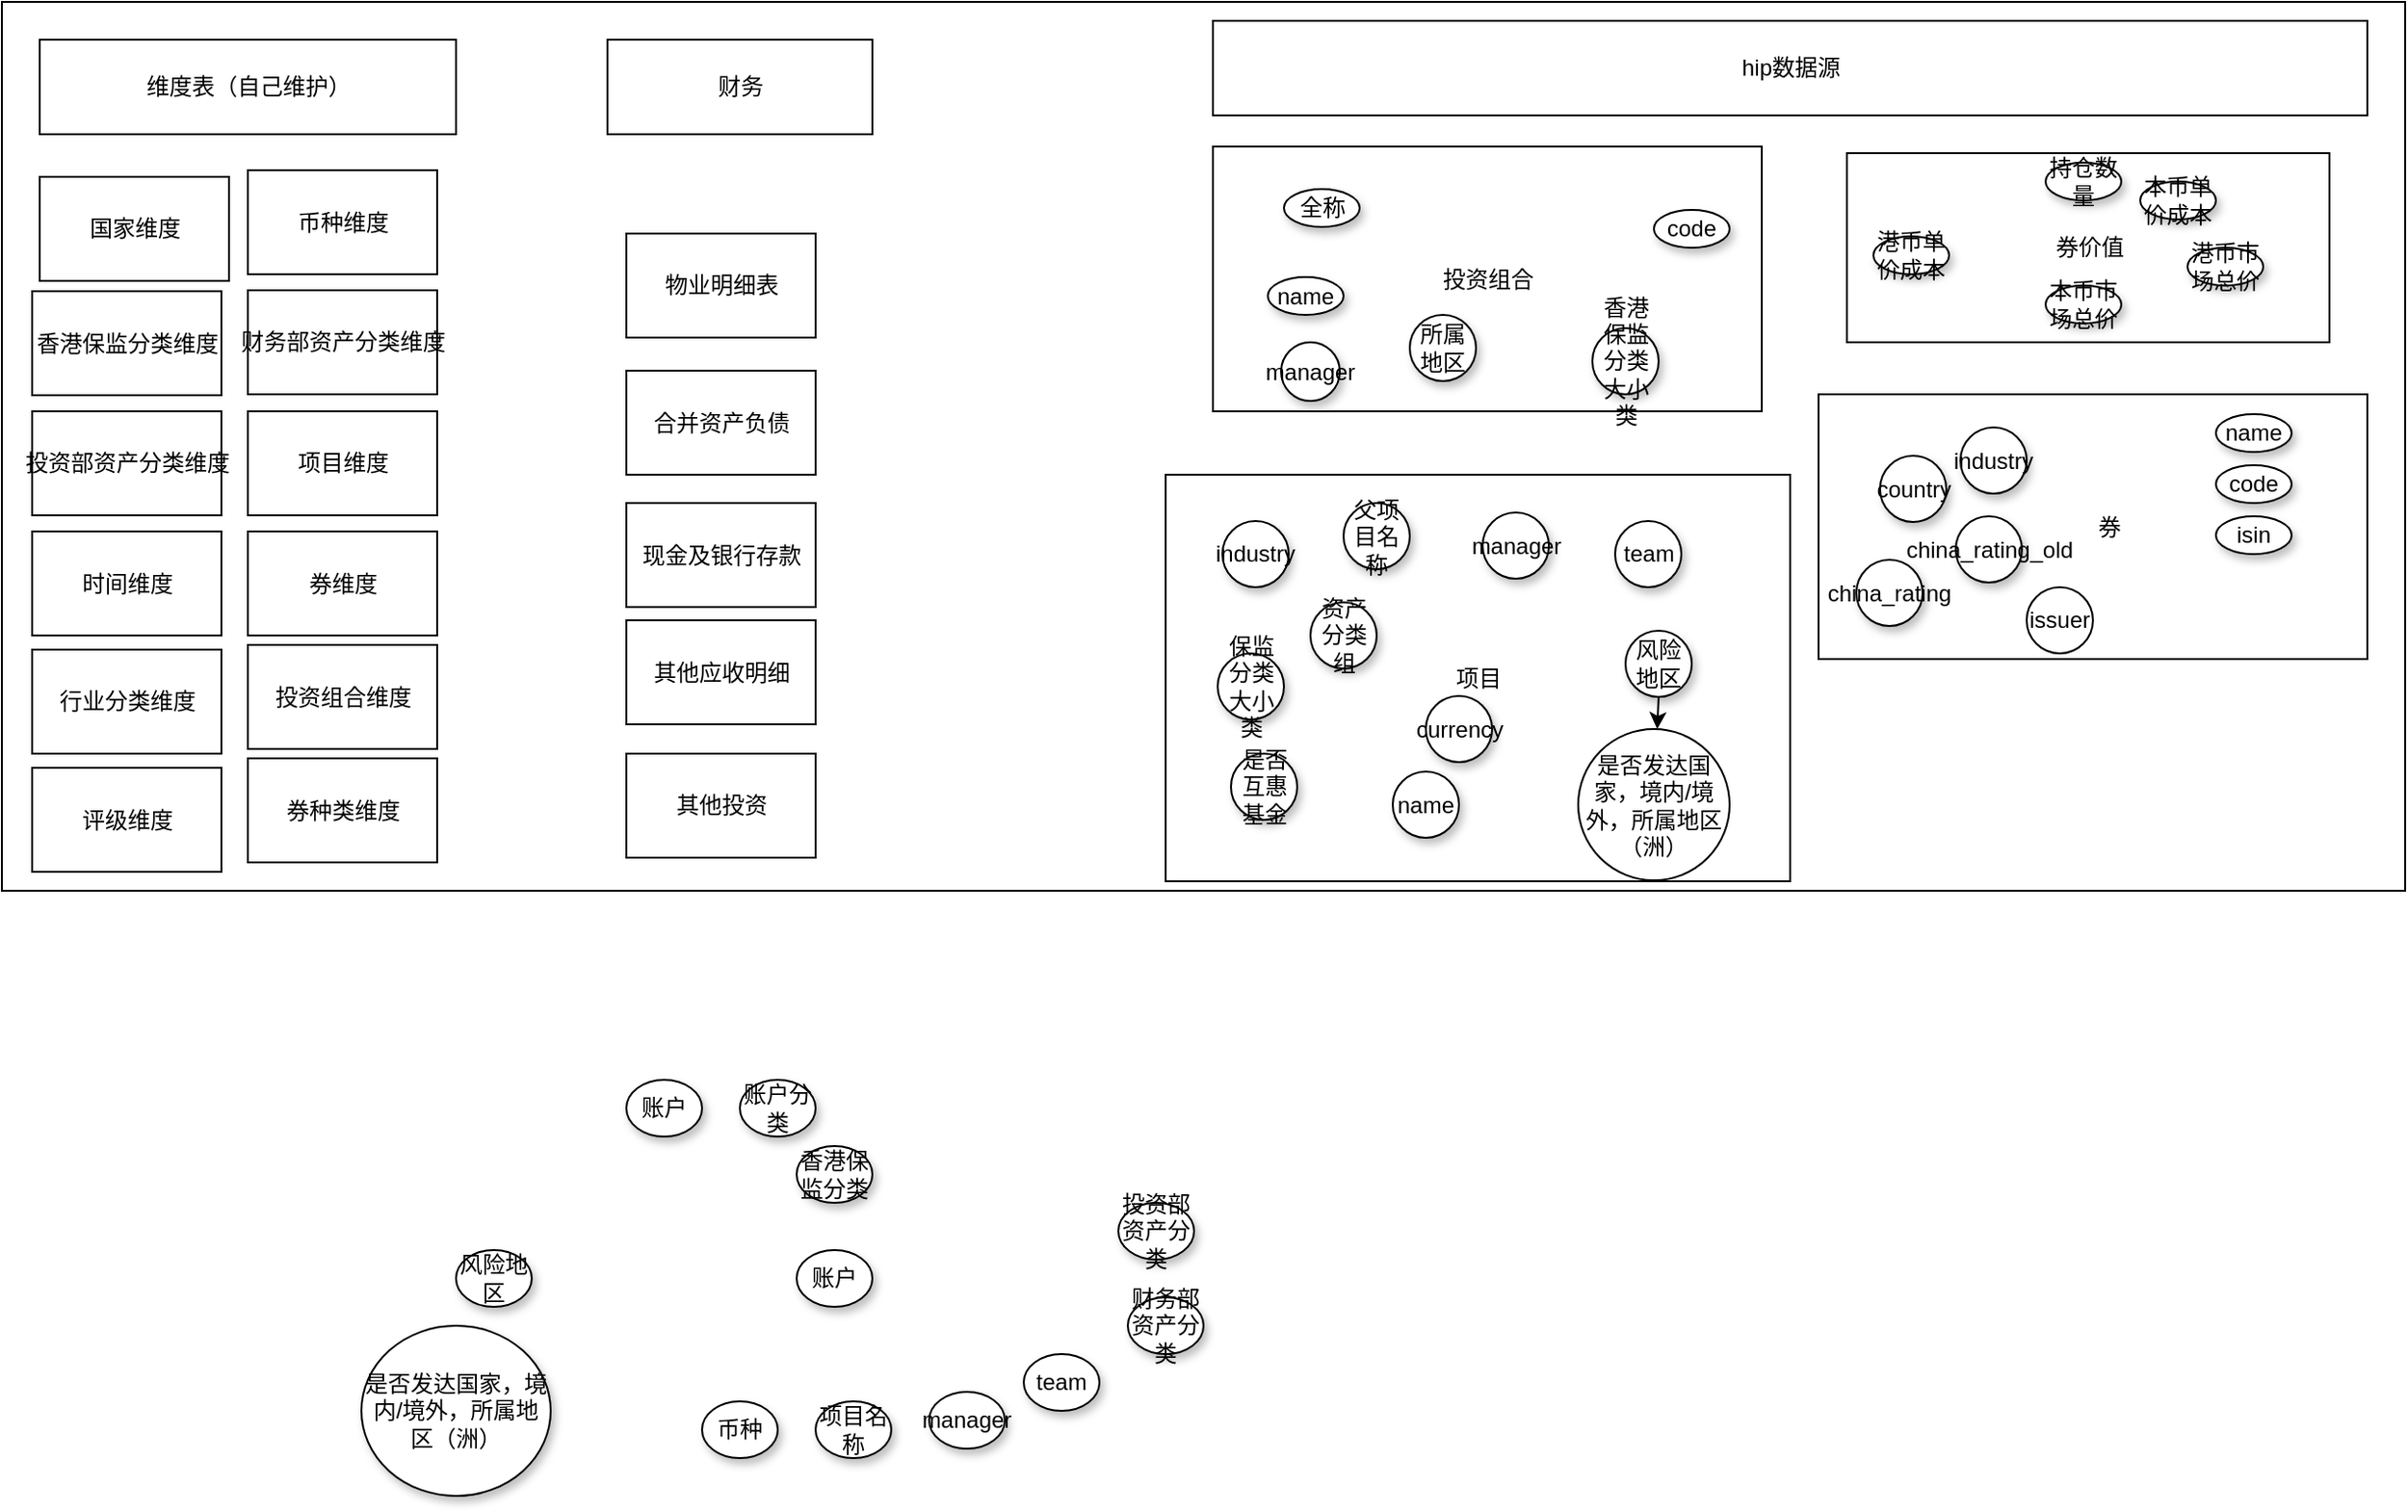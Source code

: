 <mxfile version="10.6.3" type="github"><diagram id="xbWjUPTnFt5_uC-QdXVF" name="Page-1"><mxGraphModel dx="1907" dy="453" grid="1" gridSize="10" guides="1" tooltips="1" connect="1" arrows="1" fold="1" page="1" pageScale="1" pageWidth="827" pageHeight="1169" math="0" shadow="0"><root><mxCell id="0"/><mxCell id="1" parent="0"/><mxCell id="71RStw11E8ycrkwCEadl-18" value="" style="rounded=0;whiteSpace=wrap;html=1;" parent="1" vertex="1"><mxGeometry x="-480" y="20" width="1270" height="470" as="geometry"/></mxCell><mxCell id="71RStw11E8ycrkwCEadl-99" value="券价值" style="html=1;" parent="1" vertex="1"><mxGeometry x="495" y="100" width="255" height="100" as="geometry"/></mxCell><mxCell id="71RStw11E8ycrkwCEadl-94" value="投资组合" style="html=1;" parent="1" vertex="1"><mxGeometry x="160" y="96.5" width="290" height="140" as="geometry"/></mxCell><mxCell id="71RStw11E8ycrkwCEadl-93" value="项目" style="html=1;" parent="1" vertex="1"><mxGeometry x="135" y="270" width="330" height="215" as="geometry"/></mxCell><mxCell id="71RStw11E8ycrkwCEadl-19" value="hip数据源" style="html=1;" parent="1" vertex="1"><mxGeometry x="160" y="30" width="610" height="50" as="geometry"/></mxCell><mxCell id="71RStw11E8ycrkwCEadl-25" value="&amp;nbsp; &amp;nbsp; &amp;nbsp;券" style="html=1;" parent="1" vertex="1"><mxGeometry x="480" y="227.5" width="290" height="140" as="geometry"/></mxCell><mxCell id="71RStw11E8ycrkwCEadl-27" value="issuer" style="ellipse;whiteSpace=wrap;html=1;aspect=fixed;" parent="1" vertex="1"><mxGeometry x="590" y="329.5" width="35" height="35" as="geometry"/></mxCell><mxCell id="71RStw11E8ycrkwCEadl-29" value="industry" style="ellipse;whiteSpace=wrap;html=1;aspect=fixed;shadow=1;" parent="1" vertex="1"><mxGeometry x="555" y="245" width="35" height="35" as="geometry"/></mxCell><mxCell id="71RStw11E8ycrkwCEadl-30" value="country" style="ellipse;whiteSpace=wrap;html=1;aspect=fixed;shadow=1;" parent="1" vertex="1"><mxGeometry x="512.5" y="260" width="35" height="35" as="geometry"/></mxCell><mxCell id="71RStw11E8ycrkwCEadl-31" value="manager" style="ellipse;whiteSpace=wrap;html=1;aspect=fixed;shadow=1;" parent="1" vertex="1"><mxGeometry x="196" y="200" width="31" height="31" as="geometry"/></mxCell><mxCell id="71RStw11E8ycrkwCEadl-32" value="china_rating_old" style="ellipse;whiteSpace=wrap;html=1;aspect=fixed;shadow=1;" parent="1" vertex="1"><mxGeometry x="552.5" y="292" width="35" height="35" as="geometry"/></mxCell><mxCell id="71RStw11E8ycrkwCEadl-33" value="name" style="ellipse;whiteSpace=wrap;html=1;shadow=1;" parent="1" vertex="1"><mxGeometry x="690" y="238" width="40" height="20" as="geometry"/></mxCell><mxCell id="71RStw11E8ycrkwCEadl-34" value="isin" style="ellipse;whiteSpace=wrap;html=1;shadow=1;" parent="1" vertex="1"><mxGeometry x="690" y="292" width="40" height="20" as="geometry"/></mxCell><mxCell id="71RStw11E8ycrkwCEadl-35" value="code" style="ellipse;whiteSpace=wrap;html=1;shadow=1;" parent="1" vertex="1"><mxGeometry x="690" y="265" width="40" height="20" as="geometry"/></mxCell><mxCell id="71RStw11E8ycrkwCEadl-46" value="china_rating" style="ellipse;whiteSpace=wrap;html=1;aspect=fixed;shadow=1;" parent="1" vertex="1"><mxGeometry x="500" y="315" width="35" height="35" as="geometry"/></mxCell><mxCell id="71RStw11E8ycrkwCEadl-47" value="所属地区" style="ellipse;whiteSpace=wrap;html=1;aspect=fixed;shadow=1;" parent="1" vertex="1"><mxGeometry x="264" y="185.5" width="35" height="35" as="geometry"/></mxCell><mxCell id="71RStw11E8ycrkwCEadl-48" value="香港保监分类大小类" style="ellipse;whiteSpace=wrap;html=1;aspect=fixed;shadow=1;" parent="1" vertex="1"><mxGeometry x="360.5" y="192.5" width="35" height="35" as="geometry"/></mxCell><mxCell id="71RStw11E8ycrkwCEadl-52" value="保监分类大小类" style="ellipse;whiteSpace=wrap;html=1;aspect=fixed;shadow=1;" parent="1" vertex="1"><mxGeometry x="162.5" y="364.5" width="35" height="35" as="geometry"/></mxCell><mxCell id="71RStw11E8ycrkwCEadl-53" value="资产分类组" style="ellipse;whiteSpace=wrap;html=1;aspect=fixed;shadow=1;" parent="1" vertex="1"><mxGeometry x="211.5" y="337.5" width="35" height="35" as="geometry"/></mxCell><mxCell id="71RStw11E8ycrkwCEadl-54" value="是否互惠基金" style="ellipse;whiteSpace=wrap;html=1;aspect=fixed;shadow=1;" parent="1" vertex="1"><mxGeometry x="169.5" y="417.5" width="35" height="35" as="geometry"/></mxCell><mxCell id="71RStw11E8ycrkwCEadl-56" value="风险地区" style="ellipse;whiteSpace=wrap;html=1;aspect=fixed;shadow=1;" parent="1" vertex="1"><mxGeometry x="378" y="352.5" width="35" height="35" as="geometry"/></mxCell><mxCell id="71RStw11E8ycrkwCEadl-57" value="manager" style="ellipse;whiteSpace=wrap;html=1;aspect=fixed;shadow=1;" parent="1" vertex="1"><mxGeometry x="302.5" y="290" width="35" height="35" as="geometry"/></mxCell><mxCell id="71RStw11E8ycrkwCEadl-58" value="team" style="ellipse;whiteSpace=wrap;html=1;aspect=fixed;shadow=1;" parent="1" vertex="1"><mxGeometry x="372.5" y="294.5" width="35" height="35" as="geometry"/></mxCell><mxCell id="71RStw11E8ycrkwCEadl-59" value="industry" style="ellipse;whiteSpace=wrap;html=1;aspect=fixed;shadow=1;" parent="1" vertex="1"><mxGeometry x="165" y="294.5" width="35" height="35" as="geometry"/></mxCell><mxCell id="71RStw11E8ycrkwCEadl-60" value="currency" style="ellipse;whiteSpace=wrap;html=1;aspect=fixed;shadow=1;" parent="1" vertex="1"><mxGeometry x="272.5" y="387" width="35" height="35" as="geometry"/></mxCell><mxCell id="71RStw11E8ycrkwCEadl-61" value="父项目名称" style="ellipse;whiteSpace=wrap;html=1;aspect=fixed;shadow=1;" parent="1" vertex="1"><mxGeometry x="229" y="285" width="35" height="35" as="geometry"/></mxCell><mxCell id="71RStw11E8ycrkwCEadl-62" value="name" style="ellipse;whiteSpace=wrap;html=1;aspect=fixed;shadow=1;" parent="1" vertex="1"><mxGeometry x="255" y="427" width="35" height="35" as="geometry"/></mxCell><mxCell id="71RStw11E8ycrkwCEadl-63" value="" style="endArrow=classic;html=1;exitX=0.5;exitY=1;exitDx=0;exitDy=0;" parent="1" source="71RStw11E8ycrkwCEadl-56" target="71RStw11E8ycrkwCEadl-64" edge="1"><mxGeometry width="50" height="50" relative="1" as="geometry"><mxPoint x="-510" y="480" as="sourcePoint"/><mxPoint x="80" y="420" as="targetPoint"/></mxGeometry></mxCell><mxCell id="71RStw11E8ycrkwCEadl-64" value="是否发达国家，境内/境外，所属地区（洲）" style="ellipse;whiteSpace=wrap;html=1;aspect=fixed;" parent="1" vertex="1"><mxGeometry x="353" y="404.5" width="80" height="80" as="geometry"/></mxCell><mxCell id="71RStw11E8ycrkwCEadl-69" value="code" style="ellipse;whiteSpace=wrap;html=1;shadow=1;" parent="1" vertex="1"><mxGeometry x="393" y="130" width="40" height="20" as="geometry"/></mxCell><mxCell id="71RStw11E8ycrkwCEadl-70" value="name" style="ellipse;whiteSpace=wrap;html=1;shadow=1;" parent="1" vertex="1"><mxGeometry x="189" y="165.5" width="40" height="20" as="geometry"/></mxCell><mxCell id="71RStw11E8ycrkwCEadl-72" value="全称" style="ellipse;whiteSpace=wrap;html=1;shadow=1;" parent="1" vertex="1"><mxGeometry x="197.5" y="119" width="40" height="20" as="geometry"/></mxCell><mxCell id="71RStw11E8ycrkwCEadl-76" value="持仓数量" style="ellipse;whiteSpace=wrap;html=1;shadow=1;" parent="1" vertex="1"><mxGeometry x="600" y="105" width="40" height="20" as="geometry"/></mxCell><mxCell id="71RStw11E8ycrkwCEadl-77" value="本币单价成本" style="ellipse;whiteSpace=wrap;html=1;shadow=1;" parent="1" vertex="1"><mxGeometry x="650" y="115" width="40" height="20" as="geometry"/></mxCell><mxCell id="71RStw11E8ycrkwCEadl-79" value="本币市场总价" style="ellipse;whiteSpace=wrap;html=1;shadow=1;" parent="1" vertex="1"><mxGeometry x="600" y="170" width="40" height="20" as="geometry"/></mxCell><mxCell id="71RStw11E8ycrkwCEadl-80" value="港币市场总价" style="ellipse;whiteSpace=wrap;html=1;shadow=1;" parent="1" vertex="1"><mxGeometry x="675" y="150" width="40" height="20" as="geometry"/></mxCell><mxCell id="71RStw11E8ycrkwCEadl-82" value="港币单价成本" style="ellipse;whiteSpace=wrap;html=1;shadow=1;" parent="1" vertex="1"><mxGeometry x="509" y="144" width="40" height="20" as="geometry"/></mxCell><mxCell id="71RStw11E8ycrkwCEadl-98" value="国家维度" style="html=1;" parent="1" vertex="1"><mxGeometry x="-460" y="112.5" width="100" height="55" as="geometry"/></mxCell><mxCell id="71RStw11E8ycrkwCEadl-102" value="币种维度" style="html=1;" parent="1" vertex="1"><mxGeometry x="-350" y="109" width="100" height="55" as="geometry"/></mxCell><mxCell id="71RStw11E8ycrkwCEadl-104" value="香港保监分类维度" style="html=1;" parent="1" vertex="1"><mxGeometry x="-464" y="173" width="100" height="55" as="geometry"/></mxCell><mxCell id="71RStw11E8ycrkwCEadl-105" value="投资部资产分类维度" style="html=1;" parent="1" vertex="1"><mxGeometry x="-464" y="236.5" width="100" height="55" as="geometry"/></mxCell><mxCell id="71RStw11E8ycrkwCEadl-106" value="时间维度" style="html=1;" parent="1" vertex="1"><mxGeometry x="-464" y="300" width="100" height="55" as="geometry"/></mxCell><mxCell id="71RStw11E8ycrkwCEadl-107" value="行业分类维度" style="html=1;" parent="1" vertex="1"><mxGeometry x="-464" y="362.5" width="100" height="55" as="geometry"/></mxCell><mxCell id="71RStw11E8ycrkwCEadl-108" value="评级维度" style="html=1;" parent="1" vertex="1"><mxGeometry x="-464" y="425" width="100" height="55" as="geometry"/></mxCell><mxCell id="71RStw11E8ycrkwCEadl-109" value="财务部资产分类维度" style="html=1;" parent="1" vertex="1"><mxGeometry x="-350" y="172.5" width="100" height="55" as="geometry"/></mxCell><mxCell id="71RStw11E8ycrkwCEadl-110" value="项目维度" style="html=1;" parent="1" vertex="1"><mxGeometry x="-350" y="236.5" width="100" height="55" as="geometry"/></mxCell><mxCell id="71RStw11E8ycrkwCEadl-111" value="投资组合维度" style="html=1;" parent="1" vertex="1"><mxGeometry x="-350" y="360" width="100" height="55" as="geometry"/></mxCell><mxCell id="71RStw11E8ycrkwCEadl-112" value="券维度" style="html=1;" parent="1" vertex="1"><mxGeometry x="-350" y="300" width="100" height="55" as="geometry"/></mxCell><mxCell id="71RStw11E8ycrkwCEadl-113" value="券种类维度" style="html=1;" parent="1" vertex="1"><mxGeometry x="-350" y="420" width="100" height="55" as="geometry"/></mxCell><mxCell id="71RStw11E8ycrkwCEadl-116" value="其他投资" style="html=1;" parent="1" vertex="1"><mxGeometry x="-150" y="417.5" width="100" height="55" as="geometry"/></mxCell><mxCell id="71RStw11E8ycrkwCEadl-117" value="其他应收明细" style="html=1;" parent="1" vertex="1"><mxGeometry x="-150" y="347" width="100" height="55" as="geometry"/></mxCell><mxCell id="71RStw11E8ycrkwCEadl-118" value="现金及银行存款" style="html=1;" parent="1" vertex="1"><mxGeometry x="-150" y="285" width="100" height="55" as="geometry"/></mxCell><mxCell id="71RStw11E8ycrkwCEadl-119" value="合并资产负债" style="html=1;" parent="1" vertex="1"><mxGeometry x="-150" y="215" width="100" height="55" as="geometry"/></mxCell><mxCell id="71RStw11E8ycrkwCEadl-120" value="物业明细表" style="html=1;" parent="1" vertex="1"><mxGeometry x="-150" y="142.5" width="100" height="55" as="geometry"/></mxCell><mxCell id="71RStw11E8ycrkwCEadl-124" value="维度表（自己维护）" style="html=1;" parent="1" vertex="1"><mxGeometry x="-460" y="40" width="220" height="50" as="geometry"/></mxCell><mxCell id="71RStw11E8ycrkwCEadl-125" value="财务" style="html=1;" parent="1" vertex="1"><mxGeometry x="-160" y="40" width="140" height="50" as="geometry"/></mxCell><mxCell id="AEs0yauLOHLja81JpC3o-1" value="账户" style="ellipse;whiteSpace=wrap;html=1;shadow=1;" vertex="1" parent="1"><mxGeometry x="-150" y="590" width="40" height="30" as="geometry"/></mxCell><mxCell id="AEs0yauLOHLja81JpC3o-2" value="香港保监分类" style="ellipse;whiteSpace=wrap;html=1;shadow=1;" vertex="1" parent="1"><mxGeometry x="-60" y="625" width="40" height="30" as="geometry"/></mxCell><mxCell id="AEs0yauLOHLja81JpC3o-4" value="项目名称" style="ellipse;whiteSpace=wrap;html=1;shadow=1;" vertex="1" parent="1"><mxGeometry x="-50" y="760" width="40" height="30" as="geometry"/></mxCell><mxCell id="AEs0yauLOHLja81JpC3o-5" value="风险地区" style="ellipse;whiteSpace=wrap;html=1;shadow=1;" vertex="1" parent="1"><mxGeometry x="-240" y="680" width="40" height="30" as="geometry"/></mxCell><mxCell id="AEs0yauLOHLja81JpC3o-6" value="是否发达国家，境内/境外，所属地区（洲）" style="ellipse;whiteSpace=wrap;html=1;shadow=1;" vertex="1" parent="1"><mxGeometry x="-290" y="720" width="100" height="90" as="geometry"/></mxCell><mxCell id="AEs0yauLOHLja81JpC3o-7" value="账户分类" style="ellipse;whiteSpace=wrap;html=1;shadow=1;" vertex="1" parent="1"><mxGeometry x="-90" y="590" width="40" height="30" as="geometry"/></mxCell><mxCell id="AEs0yauLOHLja81JpC3o-8" value="投资部资产分类" style="ellipse;whiteSpace=wrap;html=1;shadow=1;" vertex="1" parent="1"><mxGeometry x="110" y="655" width="40" height="30" as="geometry"/></mxCell><mxCell id="AEs0yauLOHLja81JpC3o-9" value="币种" style="ellipse;whiteSpace=wrap;html=1;shadow=1;" vertex="1" parent="1"><mxGeometry x="-110" y="760" width="40" height="30" as="geometry"/></mxCell><mxCell id="AEs0yauLOHLja81JpC3o-10" value="账户" style="ellipse;whiteSpace=wrap;html=1;shadow=1;" vertex="1" parent="1"><mxGeometry x="-60" y="680" width="40" height="30" as="geometry"/></mxCell><mxCell id="AEs0yauLOHLja81JpC3o-11" value="manager" style="ellipse;whiteSpace=wrap;html=1;shadow=1;" vertex="1" parent="1"><mxGeometry x="10" y="755" width="40" height="30" as="geometry"/></mxCell><mxCell id="AEs0yauLOHLja81JpC3o-12" value="team" style="ellipse;whiteSpace=wrap;html=1;shadow=1;" vertex="1" parent="1"><mxGeometry x="60" y="735" width="40" height="30" as="geometry"/></mxCell><mxCell id="AEs0yauLOHLja81JpC3o-13" value="财务部资产分类" style="ellipse;whiteSpace=wrap;html=1;shadow=1;" vertex="1" parent="1"><mxGeometry x="115" y="705" width="40" height="30" as="geometry"/></mxCell></root></mxGraphModel></diagram></mxfile>